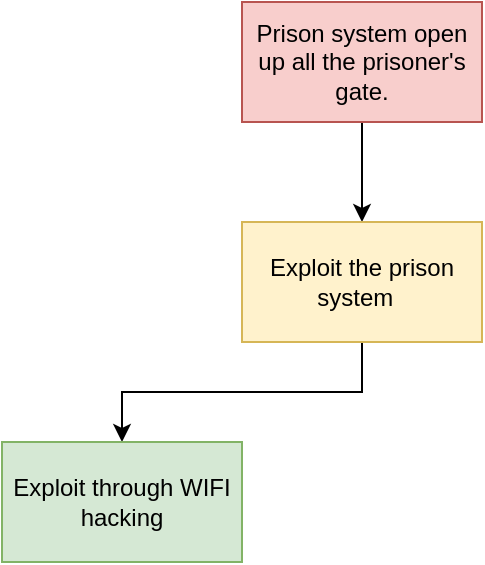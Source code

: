 <mxfile version="20.5.3" type="github">
  <diagram id="prtHgNgQTEPvFCAcTncT" name="Page-1">
    <mxGraphModel dx="898" dy="458" grid="1" gridSize="10" guides="1" tooltips="1" connect="1" arrows="1" fold="1" page="1" pageScale="1" pageWidth="827" pageHeight="1169" math="0" shadow="0">
      <root>
        <mxCell id="0" />
        <mxCell id="1" parent="0" />
        <mxCell id="SP-LTOMMdH5l47RVkK4U-3" value="" style="edgeStyle=orthogonalEdgeStyle;rounded=0;orthogonalLoop=1;jettySize=auto;html=1;" edge="1" parent="1" source="SP-LTOMMdH5l47RVkK4U-1" target="SP-LTOMMdH5l47RVkK4U-2">
          <mxGeometry relative="1" as="geometry" />
        </mxCell>
        <mxCell id="SP-LTOMMdH5l47RVkK4U-1" value="Prison system open up all the prisoner&#39;s gate." style="rounded=0;whiteSpace=wrap;html=1;fillColor=#f8cecc;strokeColor=#b85450;" vertex="1" parent="1">
          <mxGeometry x="200" y="30" width="120" height="60" as="geometry" />
        </mxCell>
        <mxCell id="SP-LTOMMdH5l47RVkK4U-7" value="" style="edgeStyle=orthogonalEdgeStyle;rounded=0;orthogonalLoop=1;jettySize=auto;html=1;" edge="1" parent="1" source="SP-LTOMMdH5l47RVkK4U-2" target="SP-LTOMMdH5l47RVkK4U-6">
          <mxGeometry relative="1" as="geometry" />
        </mxCell>
        <mxCell id="SP-LTOMMdH5l47RVkK4U-2" value="Exploit the prison system&amp;nbsp;&amp;nbsp;" style="whiteSpace=wrap;html=1;fillColor=#fff2cc;strokeColor=#d6b656;rounded=0;" vertex="1" parent="1">
          <mxGeometry x="200" y="140" width="120" height="60" as="geometry" />
        </mxCell>
        <mxCell id="SP-LTOMMdH5l47RVkK4U-6" value="Exploit through WIFI hacking" style="whiteSpace=wrap;html=1;fillColor=#d5e8d4;strokeColor=#82b366;rounded=0;" vertex="1" parent="1">
          <mxGeometry x="80" y="250" width="120" height="60" as="geometry" />
        </mxCell>
      </root>
    </mxGraphModel>
  </diagram>
</mxfile>
